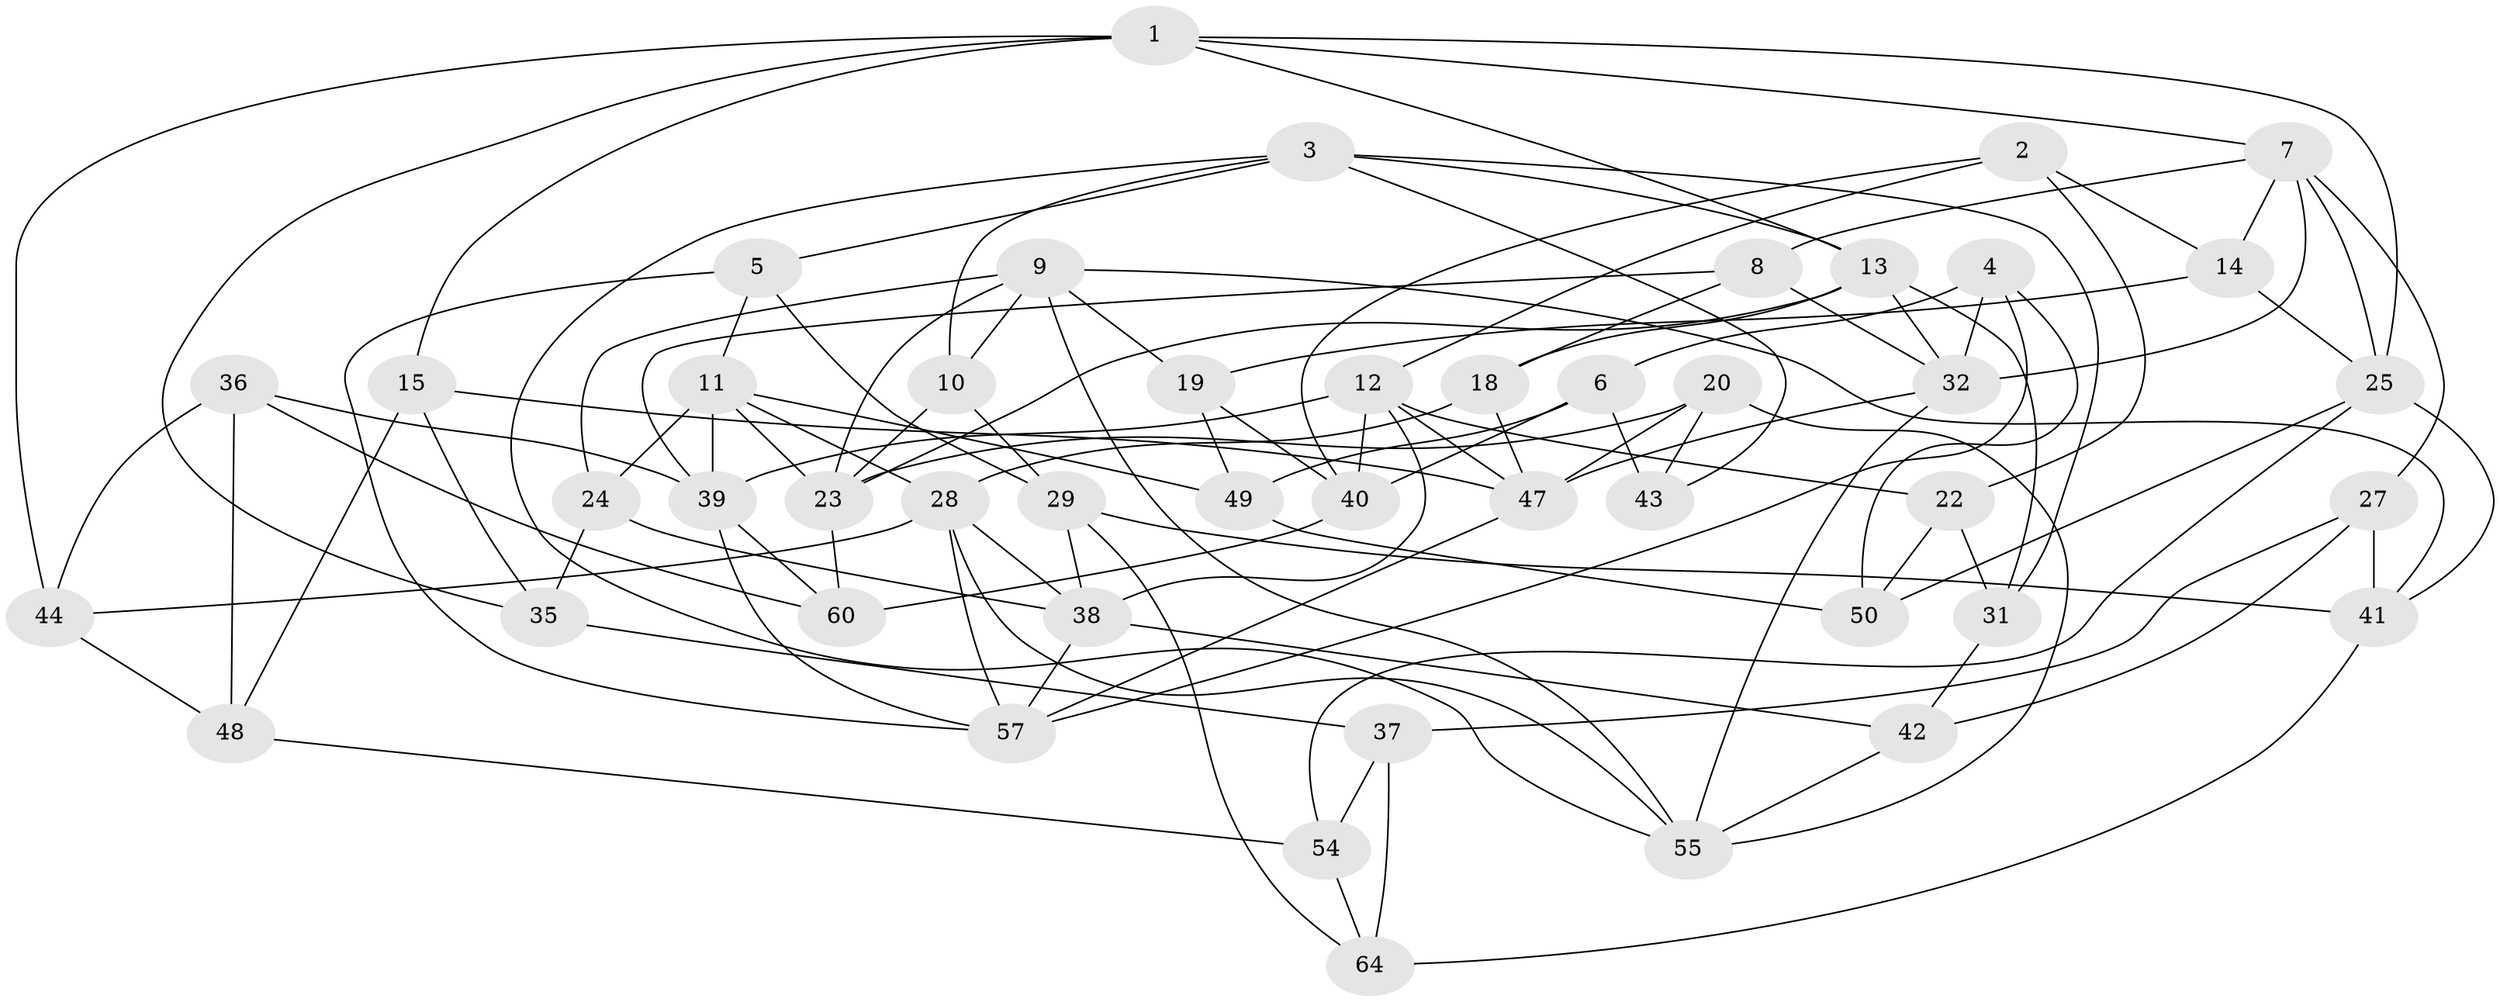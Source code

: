 // original degree distribution, {4: 1.0}
// Generated by graph-tools (version 1.1) at 2025/11/02/27/25 16:11:47]
// undirected, 46 vertices, 109 edges
graph export_dot {
graph [start="1"]
  node [color=gray90,style=filled];
  1 [super="+51"];
  2;
  3 [super="+52"];
  4;
  5;
  6 [super="+16"];
  7 [super="+58"];
  8;
  9 [super="+17"];
  10;
  11 [super="+21"];
  12 [super="+53"];
  13 [super="+26"];
  14;
  15;
  18;
  19;
  20;
  22;
  23 [super="+46"];
  24;
  25 [super="+33"];
  27;
  28 [super="+30"];
  29 [super="+61"];
  31;
  32 [super="+34"];
  35;
  36;
  37;
  38 [super="+66"];
  39 [super="+45"];
  40 [super="+56"];
  41 [super="+59"];
  42;
  43;
  44;
  47 [super="+62"];
  48;
  49;
  50;
  54;
  55 [super="+65"];
  57 [super="+63"];
  60;
  64;
  1 -- 35;
  1 -- 44;
  1 -- 25;
  1 -- 7;
  1 -- 13;
  1 -- 15;
  2 -- 14;
  2 -- 22;
  2 -- 40;
  2 -- 12;
  3 -- 5;
  3 -- 43;
  3 -- 10;
  3 -- 55;
  3 -- 31;
  3 -- 13;
  4 -- 6;
  4 -- 50;
  4 -- 32;
  4 -- 57;
  5 -- 57;
  5 -- 11;
  5 -- 29;
  6 -- 40 [weight=2];
  6 -- 43 [weight=2];
  6 -- 49;
  7 -- 8;
  7 -- 25;
  7 -- 32;
  7 -- 27;
  7 -- 14;
  8 -- 32;
  8 -- 18;
  8 -- 39;
  9 -- 23;
  9 -- 19;
  9 -- 41;
  9 -- 24;
  9 -- 10;
  9 -- 55;
  10 -- 29;
  10 -- 23;
  11 -- 23;
  11 -- 24;
  11 -- 49;
  11 -- 39;
  11 -- 28;
  12 -- 22;
  12 -- 39;
  12 -- 47;
  12 -- 40;
  12 -- 38;
  13 -- 31;
  13 -- 23;
  13 -- 32;
  13 -- 18;
  14 -- 25;
  14 -- 19;
  15 -- 47;
  15 -- 35;
  15 -- 48;
  18 -- 28;
  18 -- 47;
  19 -- 49;
  19 -- 40;
  20 -- 47;
  20 -- 23;
  20 -- 43;
  20 -- 55;
  22 -- 31;
  22 -- 50;
  23 -- 60;
  24 -- 38;
  24 -- 35;
  25 -- 54;
  25 -- 50;
  25 -- 41;
  27 -- 37;
  27 -- 42;
  27 -- 41;
  28 -- 38;
  28 -- 55;
  28 -- 57;
  28 -- 44;
  29 -- 38;
  29 -- 64;
  29 -- 41 [weight=2];
  31 -- 42;
  32 -- 55;
  32 -- 47;
  35 -- 37;
  36 -- 39;
  36 -- 48;
  36 -- 44;
  36 -- 60;
  37 -- 64;
  37 -- 54;
  38 -- 42;
  38 -- 57;
  39 -- 60;
  39 -- 57;
  40 -- 60;
  41 -- 64;
  42 -- 55;
  44 -- 48;
  47 -- 57;
  48 -- 54;
  49 -- 50;
  54 -- 64;
}
